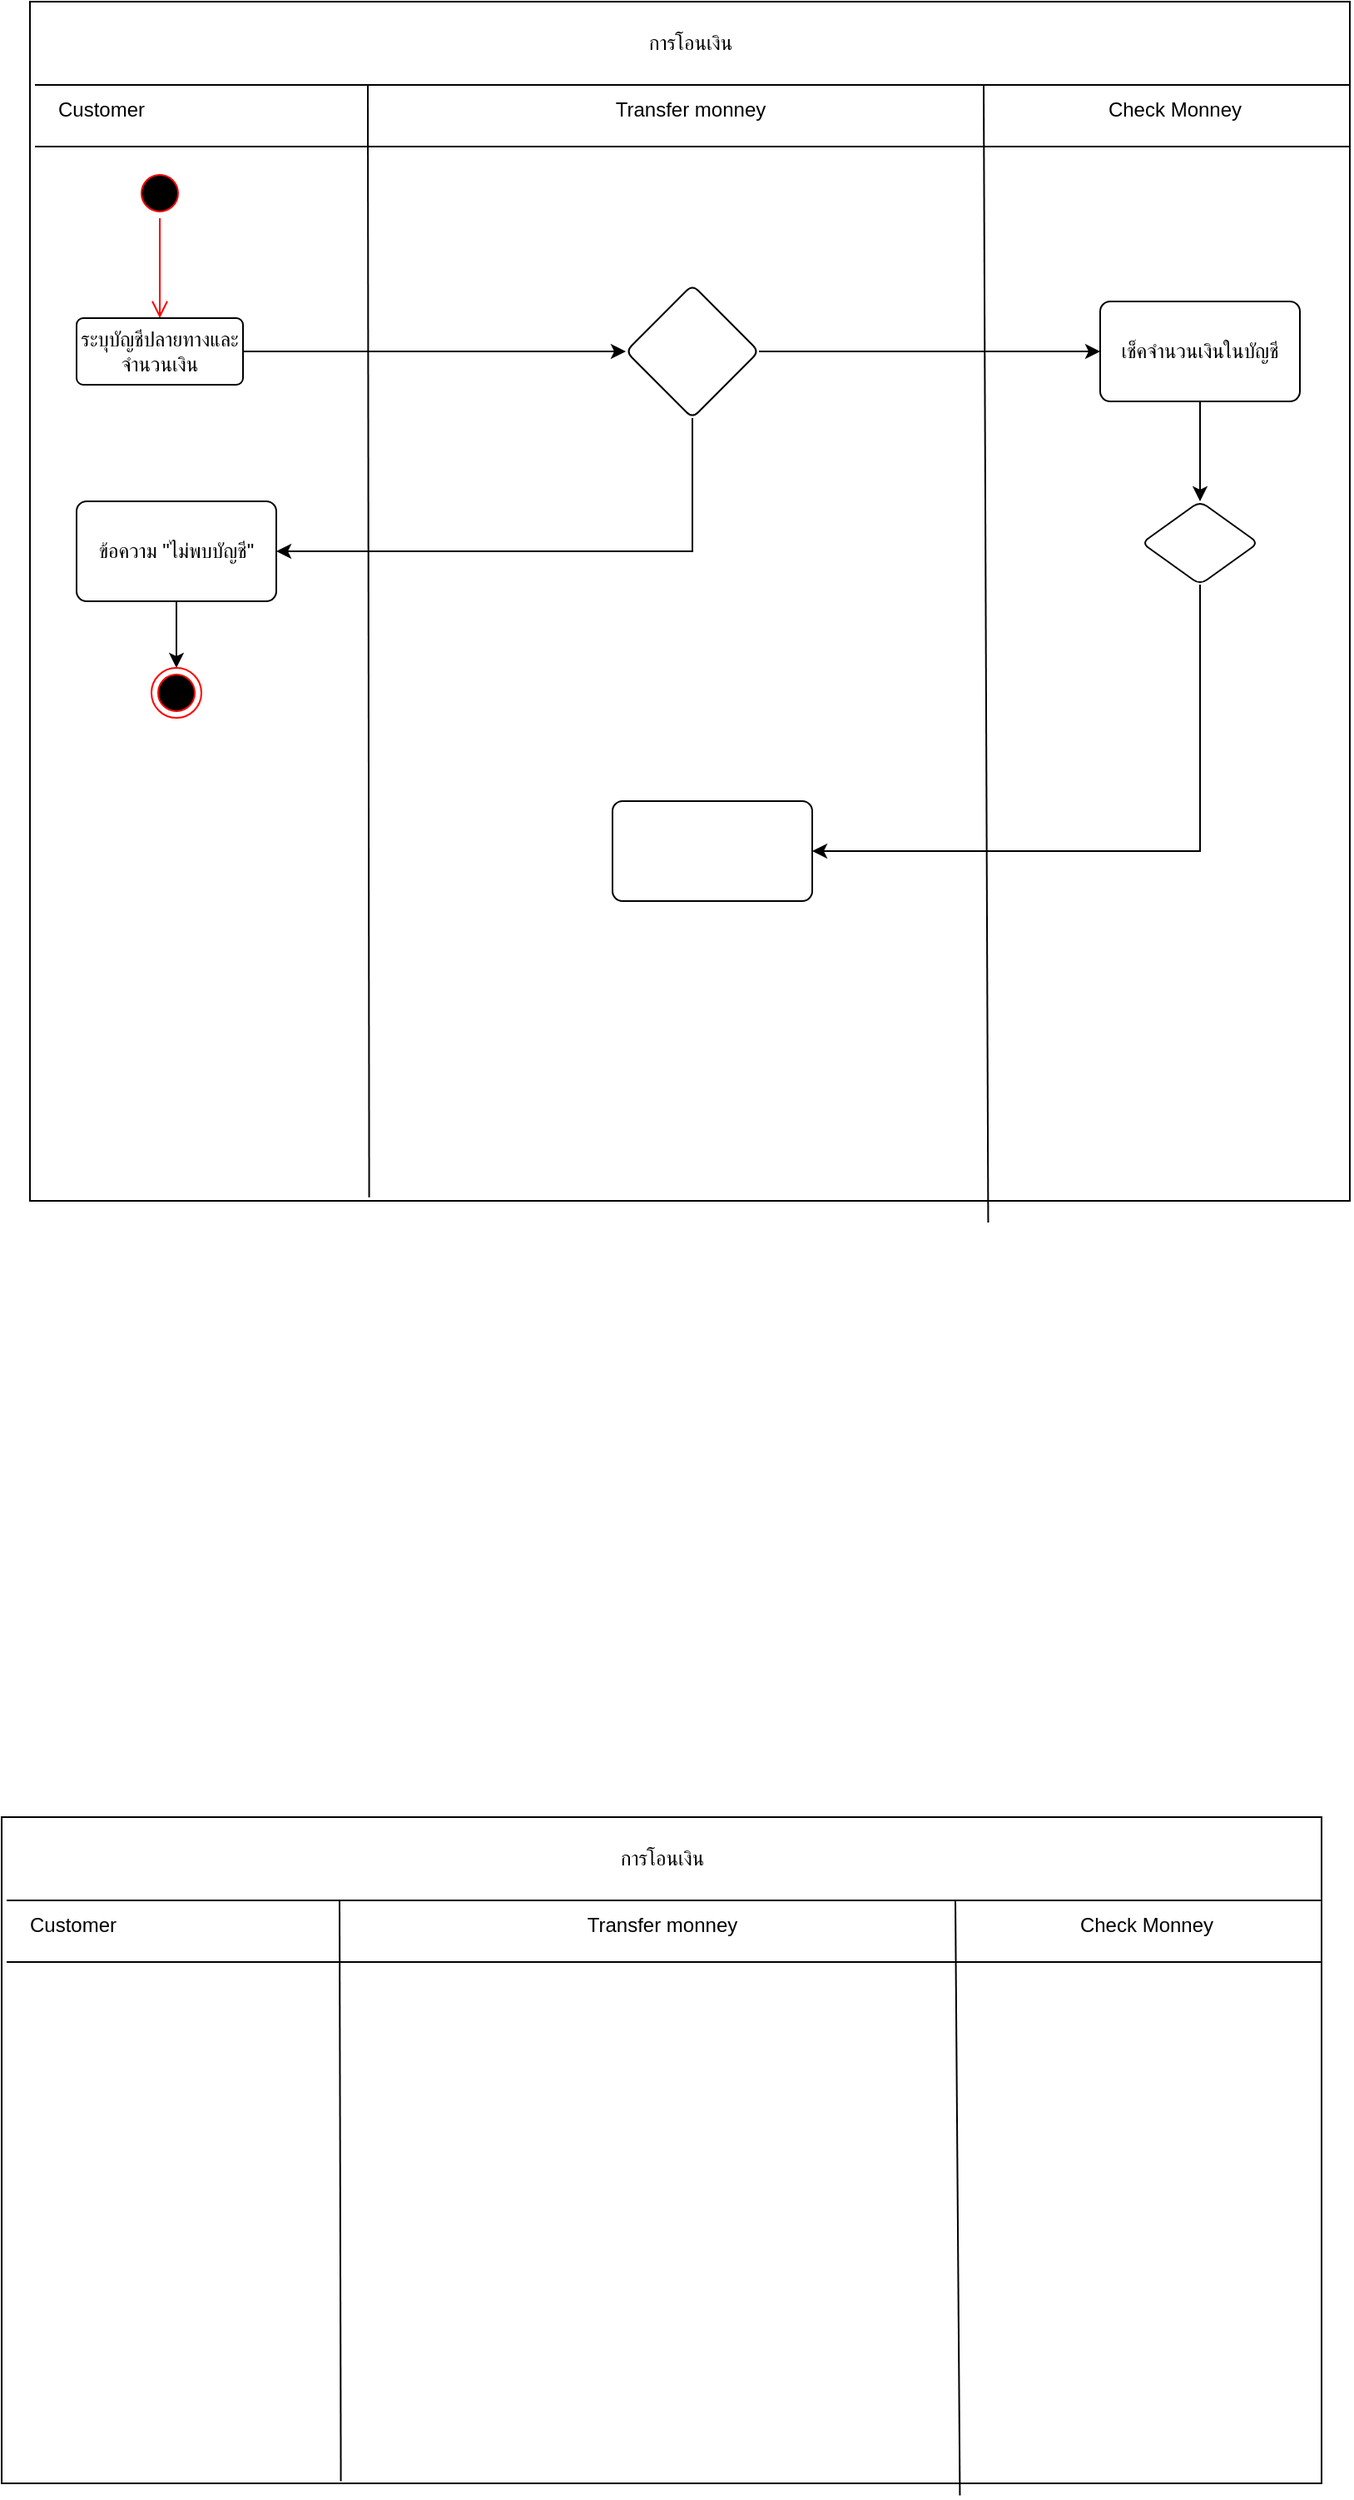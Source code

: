 <mxfile version="25.0.3">
  <diagram name="หน้า-1" id="rV-GoSJcsXAb1C3pbNz0">
    <mxGraphModel dx="538" dy="292" grid="1" gridSize="10" guides="1" tooltips="1" connect="1" arrows="1" fold="1" page="1" pageScale="1" pageWidth="827" pageHeight="1169" math="0" shadow="0">
      <root>
        <mxCell id="0" />
        <mxCell id="1" parent="0" />
        <mxCell id="k4Ju-XhTeMjvAxH35-dU-6" value="" style="rounded=0;whiteSpace=wrap;html=1;" vertex="1" parent="1">
          <mxGeometry x="17" y="70" width="793" height="720" as="geometry" />
        </mxCell>
        <mxCell id="k4Ju-XhTeMjvAxH35-dU-7" value="" style="endArrow=none;html=1;rounded=0;" edge="1" parent="1">
          <mxGeometry width="50" height="50" relative="1" as="geometry">
            <mxPoint x="20" y="120" as="sourcePoint" />
            <mxPoint x="810" y="120" as="targetPoint" />
          </mxGeometry>
        </mxCell>
        <mxCell id="k4Ju-XhTeMjvAxH35-dU-8" value="การโอนเงิน" style="text;html=1;align=center;verticalAlign=middle;whiteSpace=wrap;rounded=0;" vertex="1" parent="1">
          <mxGeometry x="384" y="80" width="60" height="30" as="geometry" />
        </mxCell>
        <mxCell id="k4Ju-XhTeMjvAxH35-dU-9" value="" style="endArrow=none;html=1;rounded=0;" edge="1" parent="1">
          <mxGeometry width="50" height="50" relative="1" as="geometry">
            <mxPoint x="20" y="157" as="sourcePoint" />
            <mxPoint x="810" y="157" as="targetPoint" />
          </mxGeometry>
        </mxCell>
        <mxCell id="k4Ju-XhTeMjvAxH35-dU-10" value="Customer" style="text;html=1;align=center;verticalAlign=middle;whiteSpace=wrap;rounded=0;" vertex="1" parent="1">
          <mxGeometry x="30" y="120" width="60" height="30" as="geometry" />
        </mxCell>
        <mxCell id="k4Ju-XhTeMjvAxH35-dU-11" value="Transfer monney" style="text;html=1;align=center;verticalAlign=middle;whiteSpace=wrap;rounded=0;" vertex="1" parent="1">
          <mxGeometry x="356" y="120" width="116" height="30" as="geometry" />
        </mxCell>
        <mxCell id="k4Ju-XhTeMjvAxH35-dU-12" value="Check Monney" style="text;html=1;align=center;verticalAlign=middle;whiteSpace=wrap;rounded=0;" vertex="1" parent="1">
          <mxGeometry x="660" y="120" width="90" height="30" as="geometry" />
        </mxCell>
        <mxCell id="k4Ju-XhTeMjvAxH35-dU-13" value="" style="endArrow=none;html=1;rounded=0;exitX=0.257;exitY=0.997;exitDx=0;exitDy=0;exitPerimeter=0;" edge="1" parent="1" source="k4Ju-XhTeMjvAxH35-dU-6">
          <mxGeometry width="50" height="50" relative="1" as="geometry">
            <mxPoint x="222" y="310" as="sourcePoint" />
            <mxPoint x="220" y="120" as="targetPoint" />
          </mxGeometry>
        </mxCell>
        <mxCell id="k4Ju-XhTeMjvAxH35-dU-16" value="" style="endArrow=none;html=1;rounded=0;exitX=0.726;exitY=1.018;exitDx=0;exitDy=0;exitPerimeter=0;" edge="1" parent="1" source="k4Ju-XhTeMjvAxH35-dU-6">
          <mxGeometry width="50" height="50" relative="1" as="geometry">
            <mxPoint x="370" y="290" as="sourcePoint" />
            <mxPoint x="590" y="120" as="targetPoint" />
          </mxGeometry>
        </mxCell>
        <mxCell id="k4Ju-XhTeMjvAxH35-dU-17" value="" style="rounded=0;whiteSpace=wrap;html=1;" vertex="1" parent="1">
          <mxGeometry y="1160" width="793" height="400" as="geometry" />
        </mxCell>
        <mxCell id="k4Ju-XhTeMjvAxH35-dU-18" value="" style="endArrow=none;html=1;rounded=0;" edge="1" parent="1">
          <mxGeometry width="50" height="50" relative="1" as="geometry">
            <mxPoint x="3" y="1210" as="sourcePoint" />
            <mxPoint x="793" y="1210" as="targetPoint" />
          </mxGeometry>
        </mxCell>
        <mxCell id="k4Ju-XhTeMjvAxH35-dU-19" value="การโอนเงิน" style="text;html=1;align=center;verticalAlign=middle;whiteSpace=wrap;rounded=0;" vertex="1" parent="1">
          <mxGeometry x="367" y="1170" width="60" height="30" as="geometry" />
        </mxCell>
        <mxCell id="k4Ju-XhTeMjvAxH35-dU-20" value="" style="endArrow=none;html=1;rounded=0;" edge="1" parent="1">
          <mxGeometry width="50" height="50" relative="1" as="geometry">
            <mxPoint x="3" y="1247" as="sourcePoint" />
            <mxPoint x="793" y="1247" as="targetPoint" />
          </mxGeometry>
        </mxCell>
        <mxCell id="k4Ju-XhTeMjvAxH35-dU-21" value="Customer" style="text;html=1;align=center;verticalAlign=middle;whiteSpace=wrap;rounded=0;" vertex="1" parent="1">
          <mxGeometry x="13" y="1210" width="60" height="30" as="geometry" />
        </mxCell>
        <mxCell id="k4Ju-XhTeMjvAxH35-dU-22" value="Transfer monney" style="text;html=1;align=center;verticalAlign=middle;whiteSpace=wrap;rounded=0;" vertex="1" parent="1">
          <mxGeometry x="339" y="1210" width="116" height="30" as="geometry" />
        </mxCell>
        <mxCell id="k4Ju-XhTeMjvAxH35-dU-23" value="Check Monney" style="text;html=1;align=center;verticalAlign=middle;whiteSpace=wrap;rounded=0;" vertex="1" parent="1">
          <mxGeometry x="643" y="1210" width="90" height="30" as="geometry" />
        </mxCell>
        <mxCell id="k4Ju-XhTeMjvAxH35-dU-24" value="" style="endArrow=none;html=1;rounded=0;exitX=0.257;exitY=0.997;exitDx=0;exitDy=0;exitPerimeter=0;" edge="1" parent="1" source="k4Ju-XhTeMjvAxH35-dU-17">
          <mxGeometry width="50" height="50" relative="1" as="geometry">
            <mxPoint x="205" y="1400" as="sourcePoint" />
            <mxPoint x="203" y="1210" as="targetPoint" />
          </mxGeometry>
        </mxCell>
        <mxCell id="k4Ju-XhTeMjvAxH35-dU-25" value="" style="endArrow=none;html=1;rounded=0;exitX=0.726;exitY=1.018;exitDx=0;exitDy=0;exitPerimeter=0;" edge="1" parent="1" source="k4Ju-XhTeMjvAxH35-dU-17">
          <mxGeometry width="50" height="50" relative="1" as="geometry">
            <mxPoint x="353" y="1380" as="sourcePoint" />
            <mxPoint x="573" y="1210" as="targetPoint" />
          </mxGeometry>
        </mxCell>
        <mxCell id="k4Ju-XhTeMjvAxH35-dU-26" value="" style="ellipse;html=1;shape=startState;fillColor=#000000;strokeColor=#ff0000;" vertex="1" parent="1">
          <mxGeometry x="80" y="170" width="30" height="30" as="geometry" />
        </mxCell>
        <mxCell id="k4Ju-XhTeMjvAxH35-dU-27" value="" style="edgeStyle=orthogonalEdgeStyle;html=1;verticalAlign=bottom;endArrow=open;endSize=8;strokeColor=#ff0000;rounded=0;" edge="1" source="k4Ju-XhTeMjvAxH35-dU-26" parent="1">
          <mxGeometry relative="1" as="geometry">
            <mxPoint x="95" y="260" as="targetPoint" />
          </mxGeometry>
        </mxCell>
        <mxCell id="k4Ju-XhTeMjvAxH35-dU-31" value="" style="edgeStyle=orthogonalEdgeStyle;rounded=0;orthogonalLoop=1;jettySize=auto;html=1;" edge="1" parent="1" source="k4Ju-XhTeMjvAxH35-dU-28" target="k4Ju-XhTeMjvAxH35-dU-30">
          <mxGeometry relative="1" as="geometry" />
        </mxCell>
        <mxCell id="k4Ju-XhTeMjvAxH35-dU-28" value="ระบุบัญชีปลายทางและจำนวนเงิน" style="rounded=1;arcSize=10;whiteSpace=wrap;html=1;align=center;" vertex="1" parent="1">
          <mxGeometry x="45" y="260" width="100" height="40" as="geometry" />
        </mxCell>
        <mxCell id="k4Ju-XhTeMjvAxH35-dU-33" value="" style="edgeStyle=orthogonalEdgeStyle;rounded=0;orthogonalLoop=1;jettySize=auto;html=1;" edge="1" parent="1" source="k4Ju-XhTeMjvAxH35-dU-30" target="k4Ju-XhTeMjvAxH35-dU-32">
          <mxGeometry relative="1" as="geometry" />
        </mxCell>
        <mxCell id="k4Ju-XhTeMjvAxH35-dU-35" value="" style="edgeStyle=orthogonalEdgeStyle;rounded=0;orthogonalLoop=1;jettySize=auto;html=1;" edge="1" parent="1" source="k4Ju-XhTeMjvAxH35-dU-30" target="k4Ju-XhTeMjvAxH35-dU-34">
          <mxGeometry relative="1" as="geometry">
            <Array as="points">
              <mxPoint x="415" y="400" />
            </Array>
          </mxGeometry>
        </mxCell>
        <mxCell id="k4Ju-XhTeMjvAxH35-dU-30" value="" style="rhombus;whiteSpace=wrap;html=1;rounded=1;arcSize=10;" vertex="1" parent="1">
          <mxGeometry x="375" y="240" width="80" height="80" as="geometry" />
        </mxCell>
        <mxCell id="k4Ju-XhTeMjvAxH35-dU-37" value="" style="edgeStyle=orthogonalEdgeStyle;rounded=0;orthogonalLoop=1;jettySize=auto;html=1;" edge="1" parent="1" source="k4Ju-XhTeMjvAxH35-dU-32" target="k4Ju-XhTeMjvAxH35-dU-36">
          <mxGeometry relative="1" as="geometry" />
        </mxCell>
        <mxCell id="k4Ju-XhTeMjvAxH35-dU-32" value="เช็คจำนวนเงินในบัญชี" style="whiteSpace=wrap;html=1;rounded=1;arcSize=10;" vertex="1" parent="1">
          <mxGeometry x="660" y="250" width="120" height="60" as="geometry" />
        </mxCell>
        <mxCell id="k4Ju-XhTeMjvAxH35-dU-41" value="" style="edgeStyle=orthogonalEdgeStyle;rounded=0;orthogonalLoop=1;jettySize=auto;html=1;" edge="1" parent="1" source="k4Ju-XhTeMjvAxH35-dU-34">
          <mxGeometry relative="1" as="geometry">
            <mxPoint x="105" y="470" as="targetPoint" />
          </mxGeometry>
        </mxCell>
        <mxCell id="k4Ju-XhTeMjvAxH35-dU-34" value="ข้อความ &quot;ไม่พบบัญชี&quot;" style="whiteSpace=wrap;html=1;rounded=1;arcSize=10;" vertex="1" parent="1">
          <mxGeometry x="45" y="370" width="120" height="60" as="geometry" />
        </mxCell>
        <mxCell id="k4Ju-XhTeMjvAxH35-dU-39" value="" style="edgeStyle=orthogonalEdgeStyle;rounded=0;orthogonalLoop=1;jettySize=auto;html=1;" edge="1" parent="1" source="k4Ju-XhTeMjvAxH35-dU-36" target="k4Ju-XhTeMjvAxH35-dU-38">
          <mxGeometry relative="1" as="geometry">
            <Array as="points">
              <mxPoint x="720" y="580" />
            </Array>
          </mxGeometry>
        </mxCell>
        <mxCell id="k4Ju-XhTeMjvAxH35-dU-36" value="" style="rhombus;whiteSpace=wrap;html=1;rounded=1;arcSize=10;" vertex="1" parent="1">
          <mxGeometry x="685" y="370" width="70" height="50" as="geometry" />
        </mxCell>
        <mxCell id="k4Ju-XhTeMjvAxH35-dU-38" value="" style="whiteSpace=wrap;html=1;rounded=1;arcSize=10;" vertex="1" parent="1">
          <mxGeometry x="367" y="550" width="120" height="60" as="geometry" />
        </mxCell>
        <mxCell id="k4Ju-XhTeMjvAxH35-dU-42" value="" style="ellipse;html=1;shape=endState;fillColor=#000000;strokeColor=#ff0000;" vertex="1" parent="1">
          <mxGeometry x="90" y="470" width="30" height="30" as="geometry" />
        </mxCell>
      </root>
    </mxGraphModel>
  </diagram>
</mxfile>
